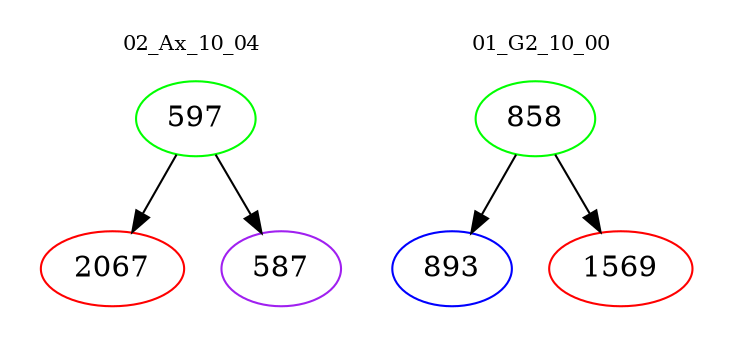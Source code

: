 digraph{
subgraph cluster_0 {
color = white
label = "02_Ax_10_04";
fontsize=10;
T0_597 [label="597", color="green"]
T0_597 -> T0_2067 [color="black"]
T0_2067 [label="2067", color="red"]
T0_597 -> T0_587 [color="black"]
T0_587 [label="587", color="purple"]
}
subgraph cluster_1 {
color = white
label = "01_G2_10_00";
fontsize=10;
T1_858 [label="858", color="green"]
T1_858 -> T1_893 [color="black"]
T1_893 [label="893", color="blue"]
T1_858 -> T1_1569 [color="black"]
T1_1569 [label="1569", color="red"]
}
}
